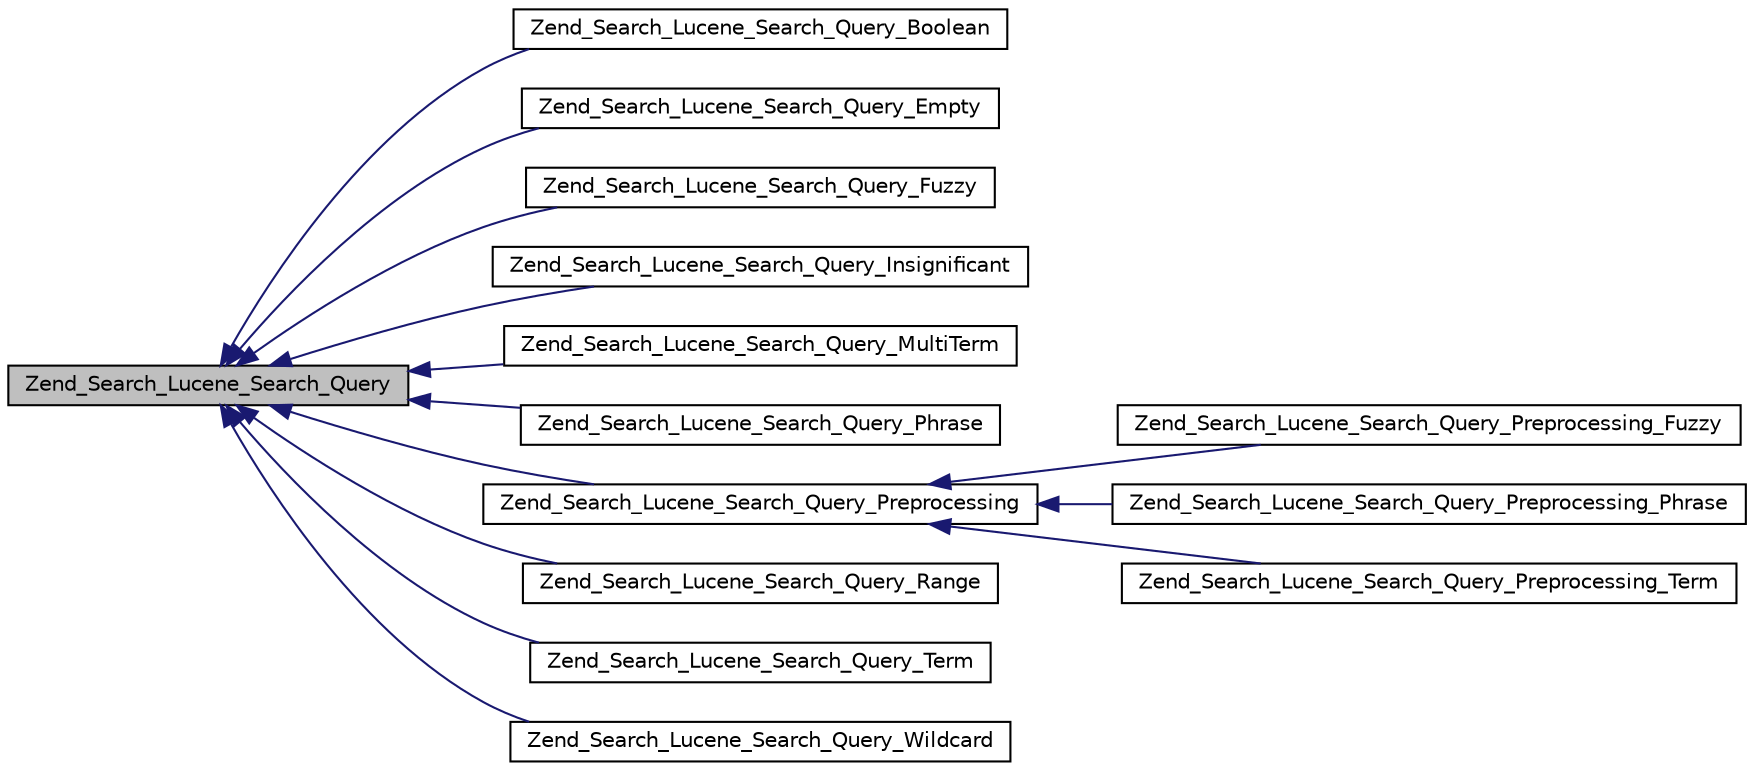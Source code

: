 digraph G
{
  edge [fontname="Helvetica",fontsize="10",labelfontname="Helvetica",labelfontsize="10"];
  node [fontname="Helvetica",fontsize="10",shape=record];
  rankdir="LR";
  Node1 [label="Zend_Search_Lucene_Search_Query",height=0.2,width=0.4,color="black", fillcolor="grey75", style="filled" fontcolor="black"];
  Node1 -> Node2 [dir="back",color="midnightblue",fontsize="10",style="solid",fontname="Helvetica"];
  Node2 [label="Zend_Search_Lucene_Search_Query_Boolean",height=0.2,width=0.4,color="black", fillcolor="white", style="filled",URL="$class_zend___search___lucene___search___query___boolean.html"];
  Node1 -> Node3 [dir="back",color="midnightblue",fontsize="10",style="solid",fontname="Helvetica"];
  Node3 [label="Zend_Search_Lucene_Search_Query_Empty",height=0.2,width=0.4,color="black", fillcolor="white", style="filled",URL="$class_zend___search___lucene___search___query___empty.html"];
  Node1 -> Node4 [dir="back",color="midnightblue",fontsize="10",style="solid",fontname="Helvetica"];
  Node4 [label="Zend_Search_Lucene_Search_Query_Fuzzy",height=0.2,width=0.4,color="black", fillcolor="white", style="filled",URL="$class_zend___search___lucene___search___query___fuzzy.html"];
  Node1 -> Node5 [dir="back",color="midnightblue",fontsize="10",style="solid",fontname="Helvetica"];
  Node5 [label="Zend_Search_Lucene_Search_Query_Insignificant",height=0.2,width=0.4,color="black", fillcolor="white", style="filled",URL="$class_zend___search___lucene___search___query___insignificant.html"];
  Node1 -> Node6 [dir="back",color="midnightblue",fontsize="10",style="solid",fontname="Helvetica"];
  Node6 [label="Zend_Search_Lucene_Search_Query_MultiTerm",height=0.2,width=0.4,color="black", fillcolor="white", style="filled",URL="$class_zend___search___lucene___search___query___multi_term.html"];
  Node1 -> Node7 [dir="back",color="midnightblue",fontsize="10",style="solid",fontname="Helvetica"];
  Node7 [label="Zend_Search_Lucene_Search_Query_Phrase",height=0.2,width=0.4,color="black", fillcolor="white", style="filled",URL="$class_zend___search___lucene___search___query___phrase.html"];
  Node1 -> Node8 [dir="back",color="midnightblue",fontsize="10",style="solid",fontname="Helvetica"];
  Node8 [label="Zend_Search_Lucene_Search_Query_Preprocessing",height=0.2,width=0.4,color="black", fillcolor="white", style="filled",URL="$class_zend___search___lucene___search___query___preprocessing.html"];
  Node8 -> Node9 [dir="back",color="midnightblue",fontsize="10",style="solid",fontname="Helvetica"];
  Node9 [label="Zend_Search_Lucene_Search_Query_Preprocessing_Fuzzy",height=0.2,width=0.4,color="black", fillcolor="white", style="filled",URL="$class_zend___search___lucene___search___query___preprocessing___fuzzy.html"];
  Node8 -> Node10 [dir="back",color="midnightblue",fontsize="10",style="solid",fontname="Helvetica"];
  Node10 [label="Zend_Search_Lucene_Search_Query_Preprocessing_Phrase",height=0.2,width=0.4,color="black", fillcolor="white", style="filled",URL="$class_zend___search___lucene___search___query___preprocessing___phrase.html"];
  Node8 -> Node11 [dir="back",color="midnightblue",fontsize="10",style="solid",fontname="Helvetica"];
  Node11 [label="Zend_Search_Lucene_Search_Query_Preprocessing_Term",height=0.2,width=0.4,color="black", fillcolor="white", style="filled",URL="$class_zend___search___lucene___search___query___preprocessing___term.html"];
  Node1 -> Node12 [dir="back",color="midnightblue",fontsize="10",style="solid",fontname="Helvetica"];
  Node12 [label="Zend_Search_Lucene_Search_Query_Range",height=0.2,width=0.4,color="black", fillcolor="white", style="filled",URL="$class_zend___search___lucene___search___query___range.html"];
  Node1 -> Node13 [dir="back",color="midnightblue",fontsize="10",style="solid",fontname="Helvetica"];
  Node13 [label="Zend_Search_Lucene_Search_Query_Term",height=0.2,width=0.4,color="black", fillcolor="white", style="filled",URL="$class_zend___search___lucene___search___query___term.html"];
  Node1 -> Node14 [dir="back",color="midnightblue",fontsize="10",style="solid",fontname="Helvetica"];
  Node14 [label="Zend_Search_Lucene_Search_Query_Wildcard",height=0.2,width=0.4,color="black", fillcolor="white", style="filled",URL="$class_zend___search___lucene___search___query___wildcard.html"];
}
